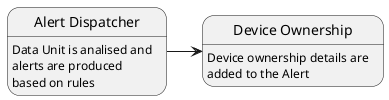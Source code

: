 @startuml alert-flow-scope

state "Device Ownership" as Identity
state "Alert Dispatcher" as Alert

Identity : Device ownership details are
Identity : added to the Alert

Alert: Data Unit is analised and
Alert: alerts are produced
Alert: based on rules

Alert -> Identity

@enduml
